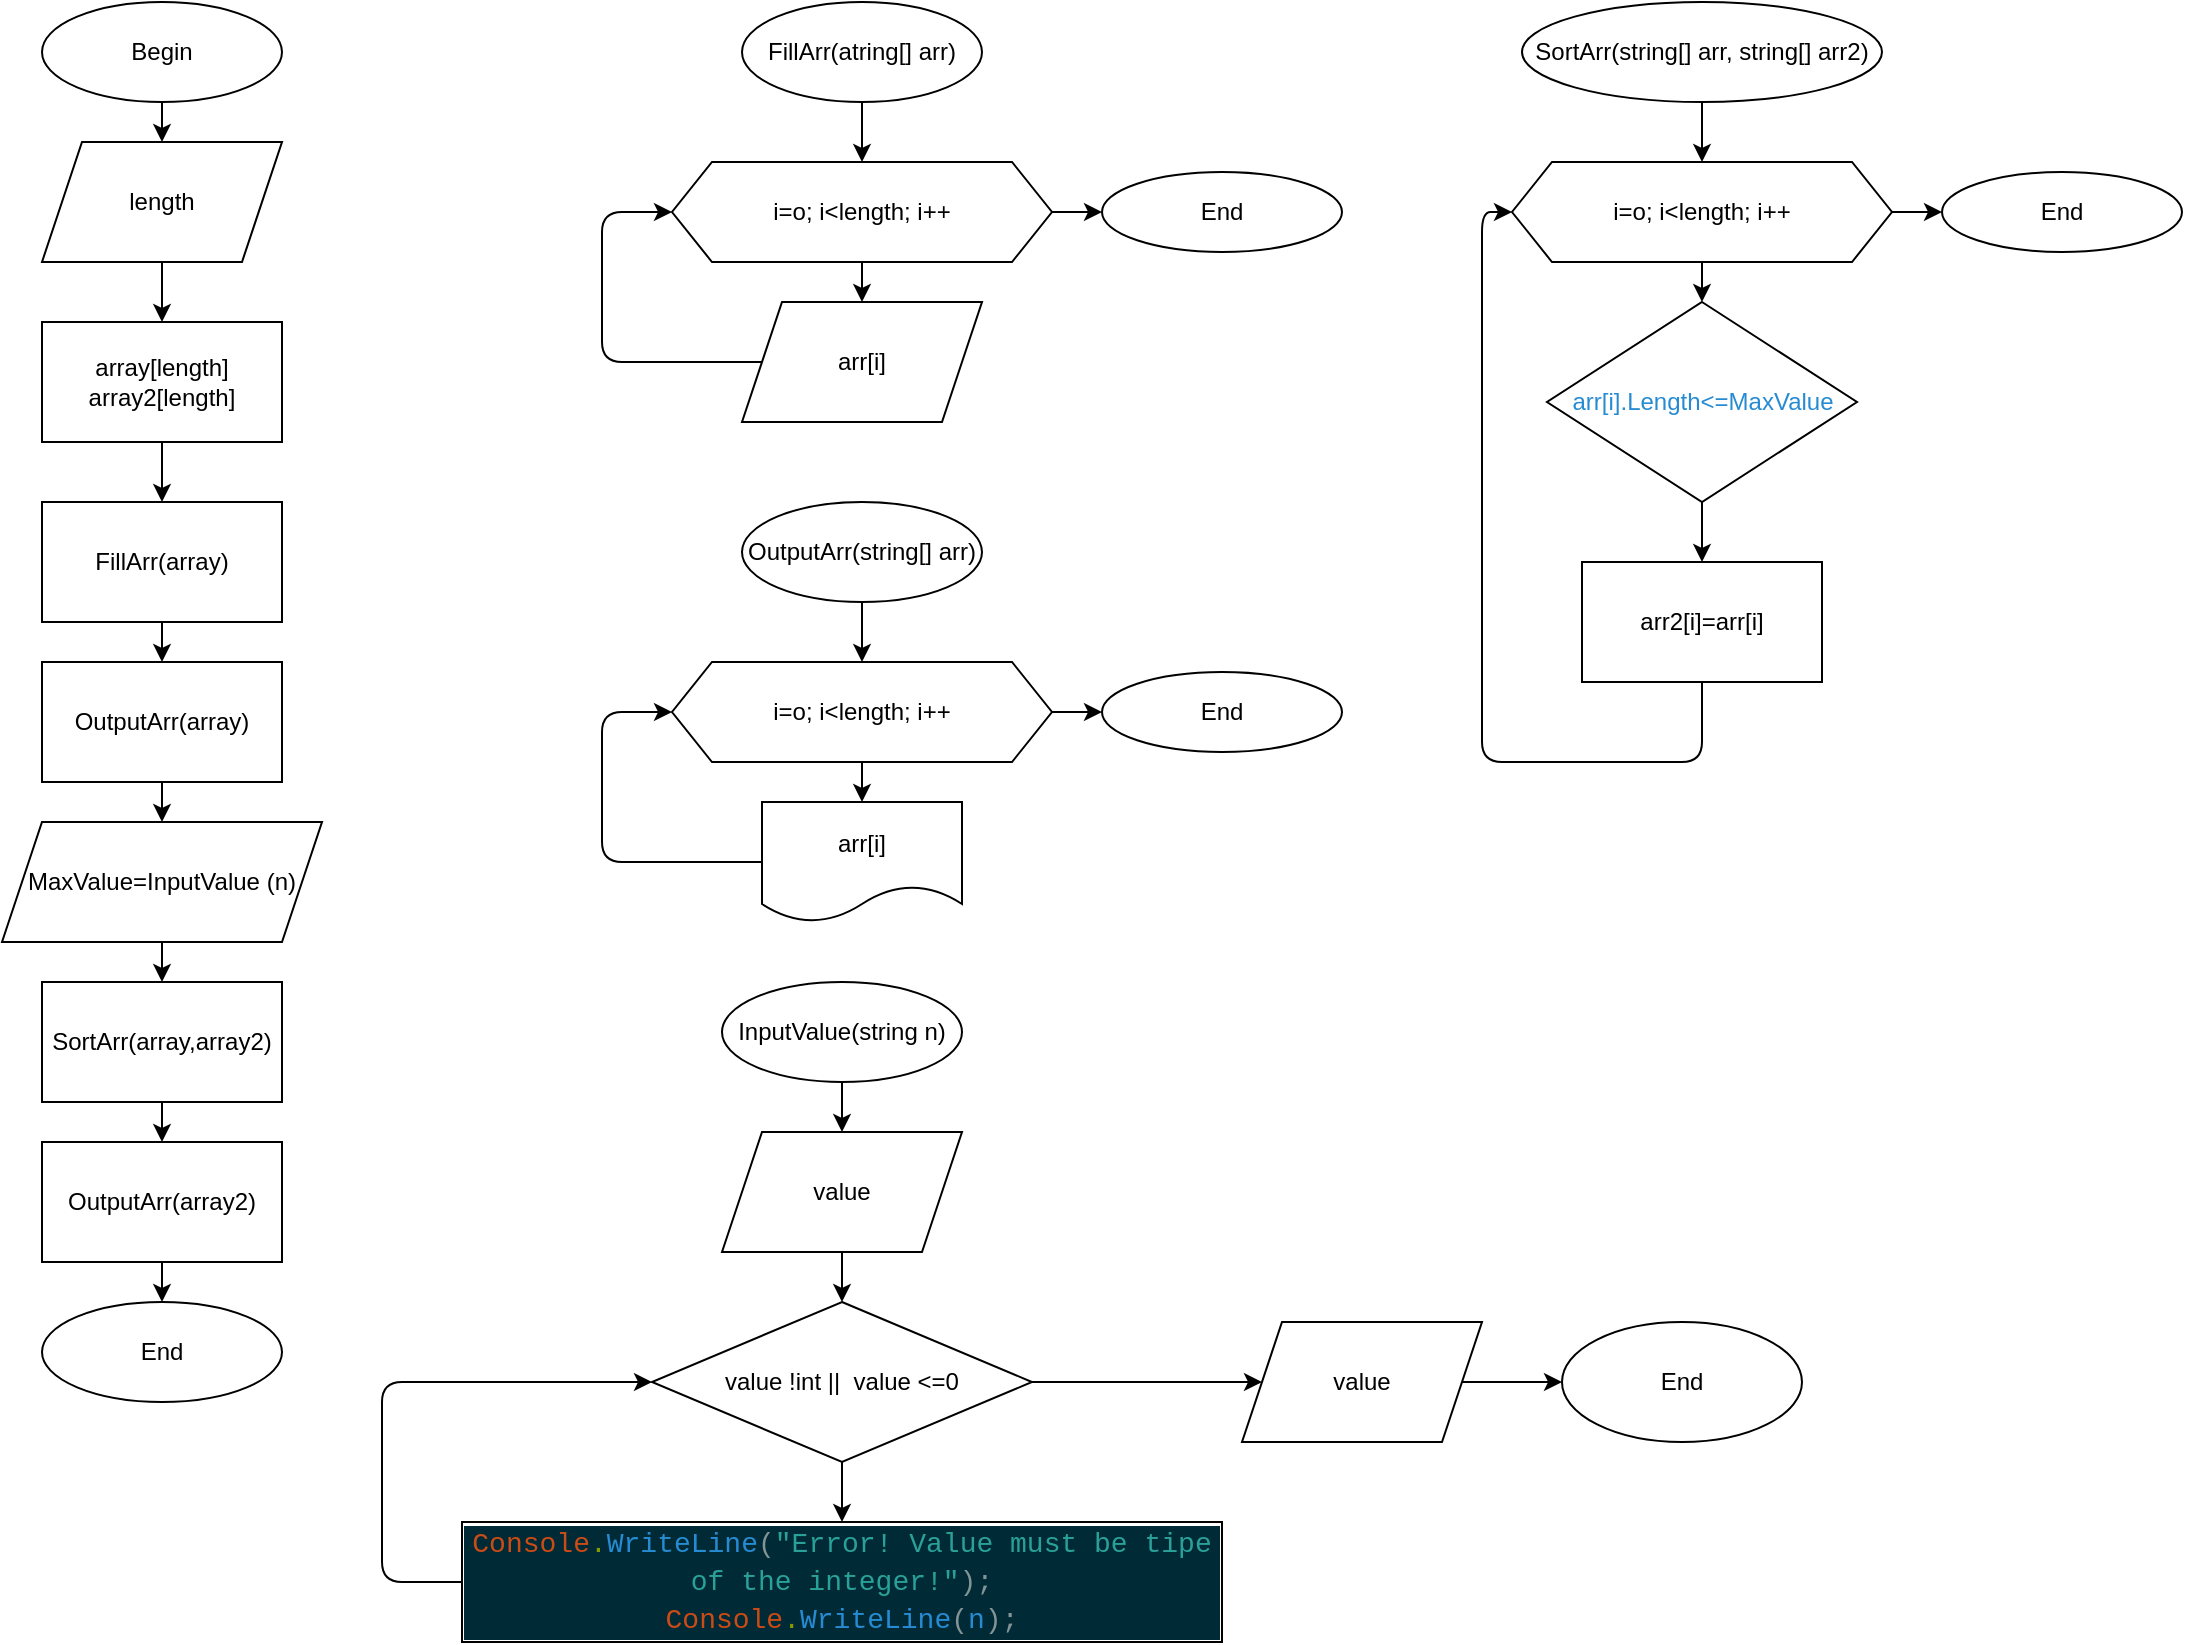 <mxfile>
    <diagram id="daqpYMuAzGeX_q3QP5lC" name="Страница 1">
        <mxGraphModel dx="990" dy="490" grid="1" gridSize="10" guides="1" tooltips="1" connect="1" arrows="1" fold="1" page="1" pageScale="1" pageWidth="827" pageHeight="1169" math="0" shadow="0">
            <root>
                <mxCell id="0"/>
                <mxCell id="1" parent="0"/>
                <mxCell id="6" value="" style="edgeStyle=none;html=1;" edge="1" parent="1" source="3" target="5">
                    <mxGeometry relative="1" as="geometry"/>
                </mxCell>
                <mxCell id="3" value="Begin" style="ellipse;whiteSpace=wrap;html=1;" vertex="1" parent="1">
                    <mxGeometry x="160" y="20" width="120" height="50" as="geometry"/>
                </mxCell>
                <mxCell id="8" value="" style="edgeStyle=none;html=1;" edge="1" parent="1" source="5" target="7">
                    <mxGeometry relative="1" as="geometry"/>
                </mxCell>
                <mxCell id="5" value="length" style="shape=parallelogram;perimeter=parallelogramPerimeter;whiteSpace=wrap;html=1;fixedSize=1;" vertex="1" parent="1">
                    <mxGeometry x="160" y="90" width="120" height="60" as="geometry"/>
                </mxCell>
                <mxCell id="11" value="" style="edgeStyle=none;html=1;" edge="1" parent="1" source="7" target="10">
                    <mxGeometry relative="1" as="geometry"/>
                </mxCell>
                <mxCell id="7" value="array[length]&lt;br&gt;array2[length]" style="rounded=0;whiteSpace=wrap;html=1;" vertex="1" parent="1">
                    <mxGeometry x="160" y="180" width="120" height="60" as="geometry"/>
                </mxCell>
                <mxCell id="19" value="" style="edgeStyle=none;html=1;" edge="1" parent="1" target="18">
                    <mxGeometry relative="1" as="geometry">
                        <mxPoint x="220" y="570" as="sourcePoint"/>
                    </mxGeometry>
                </mxCell>
                <mxCell id="13" value="" style="edgeStyle=none;html=1;" edge="1" parent="1" source="10" target="12">
                    <mxGeometry relative="1" as="geometry"/>
                </mxCell>
                <mxCell id="10" value="FillArr(array)" style="rounded=0;whiteSpace=wrap;html=1;" vertex="1" parent="1">
                    <mxGeometry x="160" y="270" width="120" height="60" as="geometry"/>
                </mxCell>
                <mxCell id="16" value="" style="edgeStyle=none;html=1;" edge="1" parent="1" source="12" target="15">
                    <mxGeometry relative="1" as="geometry"/>
                </mxCell>
                <mxCell id="12" value="OutputArr(array)" style="rounded=0;whiteSpace=wrap;html=1;" vertex="1" parent="1">
                    <mxGeometry x="160" y="350" width="120" height="60" as="geometry"/>
                </mxCell>
                <mxCell id="88" style="edgeStyle=none;html=1;entryX=0.5;entryY=0;entryDx=0;entryDy=0;" edge="1" parent="1" source="15" target="18">
                    <mxGeometry relative="1" as="geometry"/>
                </mxCell>
                <mxCell id="15" value="MaxValue=InputValue (n)" style="shape=parallelogram;perimeter=parallelogramPerimeter;whiteSpace=wrap;html=1;fixedSize=1;" vertex="1" parent="1">
                    <mxGeometry x="140" y="430" width="160" height="60" as="geometry"/>
                </mxCell>
                <mxCell id="21" value="" style="edgeStyle=none;html=1;" edge="1" parent="1" source="18" target="20">
                    <mxGeometry relative="1" as="geometry"/>
                </mxCell>
                <mxCell id="18" value="SortArr(array,array2)" style="rounded=0;whiteSpace=wrap;html=1;" vertex="1" parent="1">
                    <mxGeometry x="160" y="510" width="120" height="60" as="geometry"/>
                </mxCell>
                <mxCell id="23" value="" style="edgeStyle=none;html=1;" edge="1" parent="1" source="20" target="22">
                    <mxGeometry relative="1" as="geometry"/>
                </mxCell>
                <mxCell id="20" value="OutputArr(array2)" style="rounded=0;whiteSpace=wrap;html=1;" vertex="1" parent="1">
                    <mxGeometry x="160" y="590" width="120" height="60" as="geometry"/>
                </mxCell>
                <mxCell id="22" value="End" style="ellipse;whiteSpace=wrap;html=1;" vertex="1" parent="1">
                    <mxGeometry x="160" y="670" width="120" height="50" as="geometry"/>
                </mxCell>
                <mxCell id="31" value="" style="edgeStyle=none;html=1;" edge="1" parent="1" source="24" target="25">
                    <mxGeometry relative="1" as="geometry"/>
                </mxCell>
                <mxCell id="24" value="FillArr(atring[] arr)" style="ellipse;whiteSpace=wrap;html=1;" vertex="1" parent="1">
                    <mxGeometry x="510" y="20" width="120" height="50" as="geometry"/>
                </mxCell>
                <mxCell id="32" value="" style="edgeStyle=none;html=1;" edge="1" parent="1" source="25" target="26">
                    <mxGeometry relative="1" as="geometry"/>
                </mxCell>
                <mxCell id="35" value="" style="edgeStyle=none;html=1;" edge="1" parent="1" source="25" target="34">
                    <mxGeometry relative="1" as="geometry"/>
                </mxCell>
                <mxCell id="25" value="i=o; i&amp;lt;length; i++" style="shape=hexagon;perimeter=hexagonPerimeter2;whiteSpace=wrap;html=1;fixedSize=1;" vertex="1" parent="1">
                    <mxGeometry x="475" y="100" width="190" height="50" as="geometry"/>
                </mxCell>
                <mxCell id="33" style="edgeStyle=none;html=1;entryX=0;entryY=0.5;entryDx=0;entryDy=0;" edge="1" parent="1" source="26" target="25">
                    <mxGeometry relative="1" as="geometry">
                        <Array as="points">
                            <mxPoint x="440" y="200"/>
                            <mxPoint x="440" y="180"/>
                            <mxPoint x="440" y="125"/>
                        </Array>
                    </mxGeometry>
                </mxCell>
                <mxCell id="26" value="arr[i]" style="shape=parallelogram;perimeter=parallelogramPerimeter;whiteSpace=wrap;html=1;fixedSize=1;" vertex="1" parent="1">
                    <mxGeometry x="510" y="170" width="120" height="60" as="geometry"/>
                </mxCell>
                <mxCell id="34" value="End" style="ellipse;whiteSpace=wrap;html=1;" vertex="1" parent="1">
                    <mxGeometry x="690" y="105" width="120" height="40" as="geometry"/>
                </mxCell>
                <mxCell id="36" value="" style="edgeStyle=none;html=1;" edge="1" parent="1" source="37" target="40">
                    <mxGeometry relative="1" as="geometry"/>
                </mxCell>
                <mxCell id="37" value="OutputArr(string[] arr)" style="ellipse;whiteSpace=wrap;html=1;" vertex="1" parent="1">
                    <mxGeometry x="510" y="270" width="120" height="50" as="geometry"/>
                </mxCell>
                <mxCell id="38" value="" style="edgeStyle=none;html=1;" edge="1" parent="1" source="40">
                    <mxGeometry relative="1" as="geometry">
                        <mxPoint x="570" y="420" as="targetPoint"/>
                    </mxGeometry>
                </mxCell>
                <mxCell id="39" value="" style="edgeStyle=none;html=1;" edge="1" parent="1" source="40" target="43">
                    <mxGeometry relative="1" as="geometry"/>
                </mxCell>
                <mxCell id="40" value="i=o; i&amp;lt;length; i++" style="shape=hexagon;perimeter=hexagonPerimeter2;whiteSpace=wrap;html=1;fixedSize=1;" vertex="1" parent="1">
                    <mxGeometry x="475" y="350" width="190" height="50" as="geometry"/>
                </mxCell>
                <mxCell id="41" style="edgeStyle=none;html=1;entryX=0;entryY=0.5;entryDx=0;entryDy=0;" edge="1" parent="1" target="40">
                    <mxGeometry relative="1" as="geometry">
                        <Array as="points">
                            <mxPoint x="440" y="450"/>
                            <mxPoint x="440" y="430"/>
                            <mxPoint x="440" y="375"/>
                        </Array>
                        <mxPoint x="520" y="450" as="sourcePoint"/>
                    </mxGeometry>
                </mxCell>
                <mxCell id="43" value="End" style="ellipse;whiteSpace=wrap;html=1;" vertex="1" parent="1">
                    <mxGeometry x="690" y="355" width="120" height="40" as="geometry"/>
                </mxCell>
                <mxCell id="58" value="" style="edgeStyle=none;html=1;" edge="1" parent="1" source="45" target="56">
                    <mxGeometry relative="1" as="geometry"/>
                </mxCell>
                <mxCell id="45" value="InputValue(string n)" style="ellipse;whiteSpace=wrap;html=1;" vertex="1" parent="1">
                    <mxGeometry x="500" y="510" width="120" height="50" as="geometry"/>
                </mxCell>
                <mxCell id="61" value="" style="edgeStyle=none;html=1;" edge="1" parent="1" source="52" target="60">
                    <mxGeometry relative="1" as="geometry"/>
                </mxCell>
                <mxCell id="68" value="" style="edgeStyle=none;html=1;" edge="1" parent="1" source="52" target="67">
                    <mxGeometry relative="1" as="geometry"/>
                </mxCell>
                <mxCell id="52" value="value !int ||&amp;nbsp; value &amp;lt;=0" style="rhombus;whiteSpace=wrap;html=1;" vertex="1" parent="1">
                    <mxGeometry x="465" y="670" width="190" height="80" as="geometry"/>
                </mxCell>
                <mxCell id="59" value="" style="edgeStyle=none;html=1;" edge="1" parent="1" source="56" target="52">
                    <mxGeometry relative="1" as="geometry"/>
                </mxCell>
                <mxCell id="56" value="value" style="shape=parallelogram;perimeter=parallelogramPerimeter;whiteSpace=wrap;html=1;fixedSize=1;" vertex="1" parent="1">
                    <mxGeometry x="500" y="585" width="120" height="60" as="geometry"/>
                </mxCell>
                <mxCell id="57" value="arr[i]" style="shape=document;whiteSpace=wrap;html=1;boundedLbl=1;" vertex="1" parent="1">
                    <mxGeometry x="520" y="420" width="100" height="60" as="geometry"/>
                </mxCell>
                <mxCell id="66" style="edgeStyle=none;html=1;entryX=0;entryY=0.5;entryDx=0;entryDy=0;exitX=0;exitY=0.5;exitDx=0;exitDy=0;" edge="1" parent="1" source="60" target="52">
                    <mxGeometry relative="1" as="geometry">
                        <Array as="points">
                            <mxPoint x="330" y="810"/>
                            <mxPoint x="330" y="710"/>
                        </Array>
                    </mxGeometry>
                </mxCell>
                <mxCell id="60" value="&lt;div style=&quot;color: rgb(131 , 148 , 150) ; background-color: rgb(0 , 43 , 54) ; font-family: &amp;#34;consolas&amp;#34; , &amp;#34;courier new&amp;#34; , monospace ; font-size: 14px ; line-height: 19px&quot;&gt;&lt;div&gt;&lt;span style=&quot;color: #cb4b16&quot;&gt;Console&lt;/span&gt;&lt;span style=&quot;color: #859900&quot;&gt;.&lt;/span&gt;&lt;span style=&quot;color: #268bd2&quot;&gt;WriteLine&lt;/span&gt;(&lt;span style=&quot;color: #2aa198&quot;&gt;&quot;Error! Value must be tipe of the integer!&quot;&lt;/span&gt;);&lt;/div&gt;&lt;div&gt;&lt;span style=&quot;color: rgb(203 , 75 , 22)&quot;&gt;Console&lt;/span&gt;&lt;span style=&quot;color: rgb(133 , 153 , 0)&quot;&gt;.&lt;/span&gt;&lt;span style=&quot;color: rgb(38 , 139 , 210)&quot;&gt;WriteLine&lt;/span&gt;(&lt;span style=&quot;color: rgb(38 , 139 , 210)&quot;&gt;n&lt;/span&gt;);&lt;/div&gt;&lt;/div&gt;" style="rounded=0;whiteSpace=wrap;html=1;" vertex="1" parent="1">
                    <mxGeometry x="370" y="780" width="380" height="60" as="geometry"/>
                </mxCell>
                <mxCell id="70" value="" style="edgeStyle=none;html=1;" edge="1" parent="1" source="67" target="69">
                    <mxGeometry relative="1" as="geometry"/>
                </mxCell>
                <mxCell id="67" value="value" style="shape=parallelogram;perimeter=parallelogramPerimeter;whiteSpace=wrap;html=1;fixedSize=1;" vertex="1" parent="1">
                    <mxGeometry x="760" y="680" width="120" height="60" as="geometry"/>
                </mxCell>
                <mxCell id="69" value="End" style="ellipse;whiteSpace=wrap;html=1;" vertex="1" parent="1">
                    <mxGeometry x="920" y="680" width="120" height="60" as="geometry"/>
                </mxCell>
                <mxCell id="71" value="" style="edgeStyle=none;html=1;" edge="1" parent="1" source="72" target="75">
                    <mxGeometry relative="1" as="geometry"/>
                </mxCell>
                <mxCell id="72" value="SortArr(string[] arr, string[] arr2)" style="ellipse;whiteSpace=wrap;html=1;" vertex="1" parent="1">
                    <mxGeometry x="900" y="20" width="180" height="50" as="geometry"/>
                </mxCell>
                <mxCell id="73" value="" style="edgeStyle=none;html=1;" edge="1" parent="1" source="75">
                    <mxGeometry relative="1" as="geometry">
                        <mxPoint x="990" y="170" as="targetPoint"/>
                    </mxGeometry>
                </mxCell>
                <mxCell id="74" value="" style="edgeStyle=none;html=1;" edge="1" parent="1" source="75" target="78">
                    <mxGeometry relative="1" as="geometry"/>
                </mxCell>
                <mxCell id="75" value="i=o; i&amp;lt;length; i++" style="shape=hexagon;perimeter=hexagonPerimeter2;whiteSpace=wrap;html=1;fixedSize=1;" vertex="1" parent="1">
                    <mxGeometry x="895" y="100" width="190" height="50" as="geometry"/>
                </mxCell>
                <mxCell id="78" value="End" style="ellipse;whiteSpace=wrap;html=1;" vertex="1" parent="1">
                    <mxGeometry x="1110" y="105" width="120" height="40" as="geometry"/>
                </mxCell>
                <mxCell id="81" value="" style="edgeStyle=none;html=1;" edge="1" parent="1" source="79" target="80">
                    <mxGeometry relative="1" as="geometry"/>
                </mxCell>
                <mxCell id="79" value="&lt;font color=&quot;#268bd2&quot;&gt;arr[i].Length&amp;lt;=MaxValue&lt;/font&gt;" style="rhombus;whiteSpace=wrap;html=1;" vertex="1" parent="1">
                    <mxGeometry x="912.5" y="170" width="155" height="100" as="geometry"/>
                </mxCell>
                <mxCell id="82" style="edgeStyle=none;html=1;entryX=0;entryY=0.5;entryDx=0;entryDy=0;exitX=0.5;exitY=1;exitDx=0;exitDy=0;" edge="1" parent="1" source="80" target="75">
                    <mxGeometry relative="1" as="geometry">
                        <Array as="points">
                            <mxPoint x="990" y="400"/>
                            <mxPoint x="880" y="400"/>
                            <mxPoint x="880" y="240"/>
                            <mxPoint x="880" y="125"/>
                        </Array>
                    </mxGeometry>
                </mxCell>
                <mxCell id="80" value="arr2[i]=arr[i]" style="rounded=0;whiteSpace=wrap;html=1;" vertex="1" parent="1">
                    <mxGeometry x="930" y="300" width="120" height="60" as="geometry"/>
                </mxCell>
            </root>
        </mxGraphModel>
    </diagram>
</mxfile>